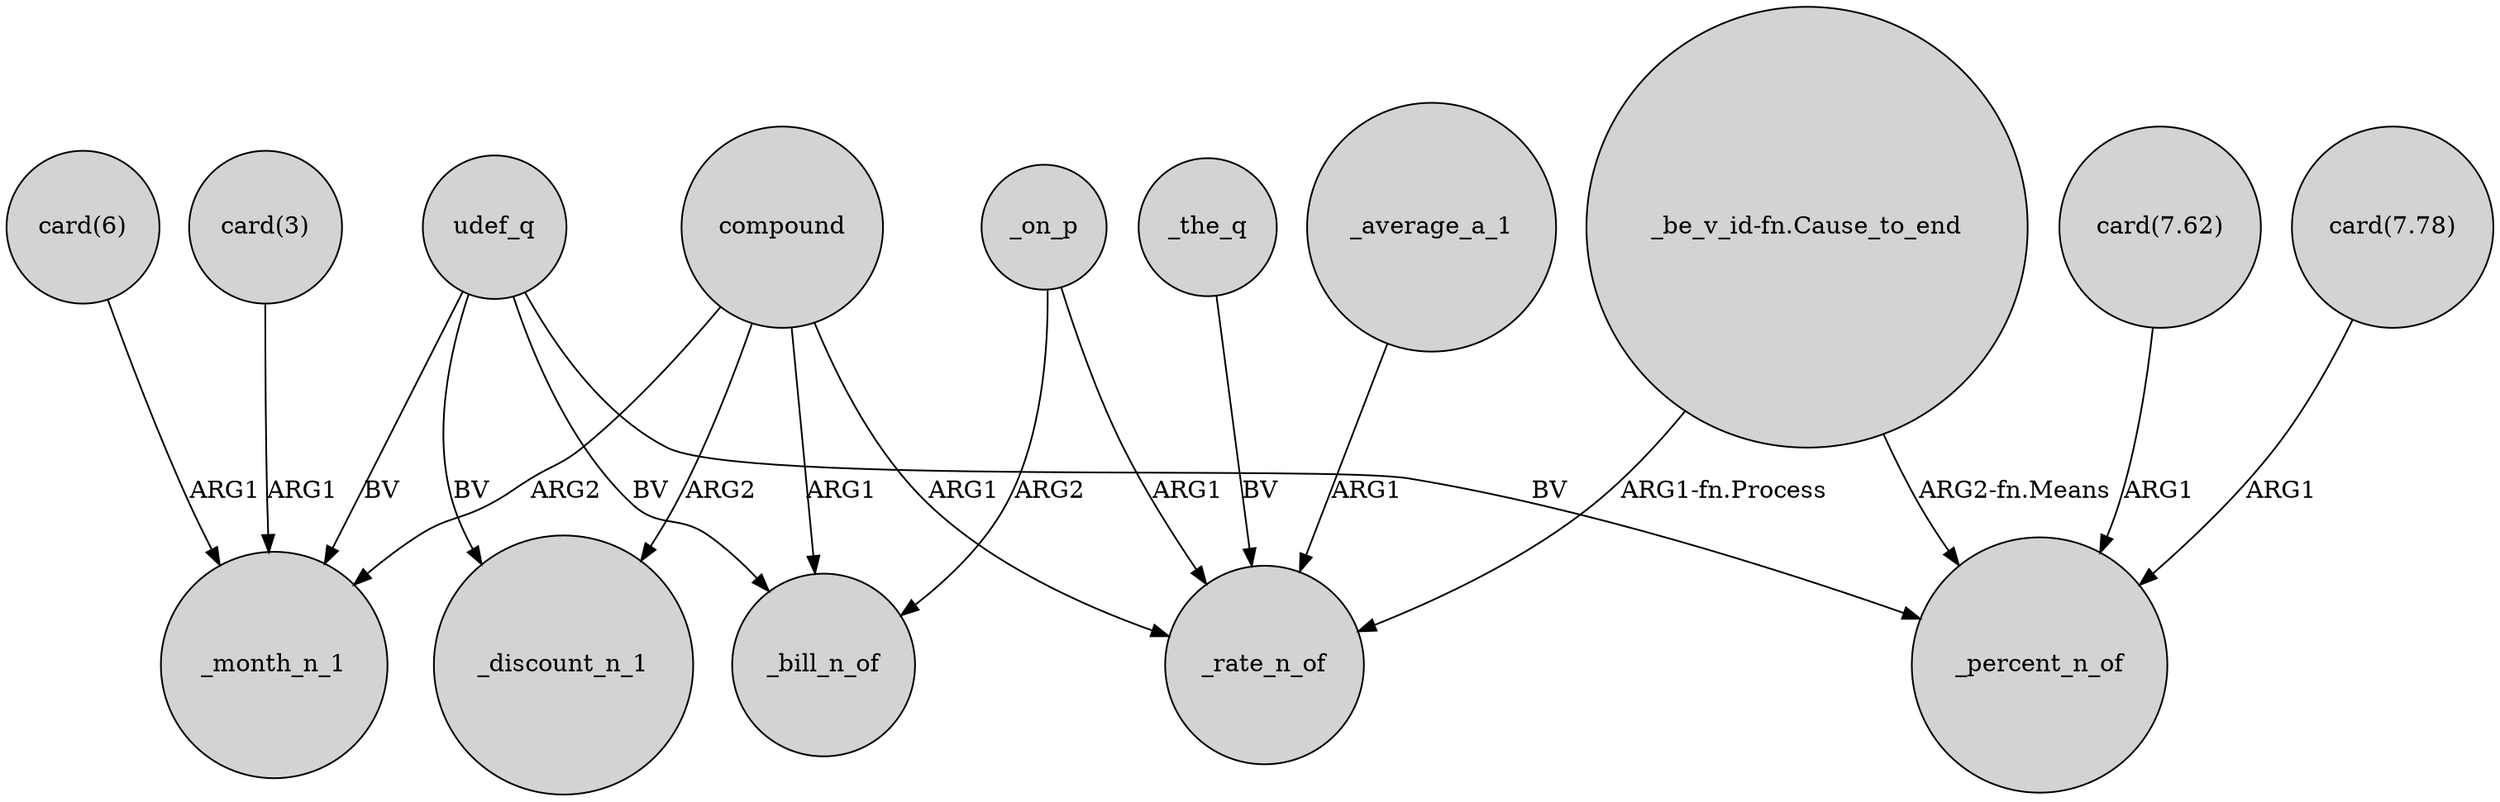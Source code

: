 digraph {
	node [shape=circle style=filled]
	udef_q -> _month_n_1 [label=BV]
	_on_p -> _rate_n_of [label=ARG1]
	udef_q -> _percent_n_of [label=BV]
	"card(3)" -> _month_n_1 [label=ARG1]
	"card(7.62)" -> _percent_n_of [label=ARG1]
	compound -> _rate_n_of [label=ARG1]
	compound -> _bill_n_of [label=ARG1]
	"card(6)" -> _month_n_1 [label=ARG1]
	udef_q -> _discount_n_1 [label=BV]
	"card(7.78)" -> _percent_n_of [label=ARG1]
	"_be_v_id-fn.Cause_to_end" -> _percent_n_of [label="ARG2-fn.Means"]
	_on_p -> _bill_n_of [label=ARG2]
	_average_a_1 -> _rate_n_of [label=ARG1]
	compound -> _month_n_1 [label=ARG2]
	compound -> _discount_n_1 [label=ARG2]
	_the_q -> _rate_n_of [label=BV]
	udef_q -> _bill_n_of [label=BV]
	"_be_v_id-fn.Cause_to_end" -> _rate_n_of [label="ARG1-fn.Process"]
}
